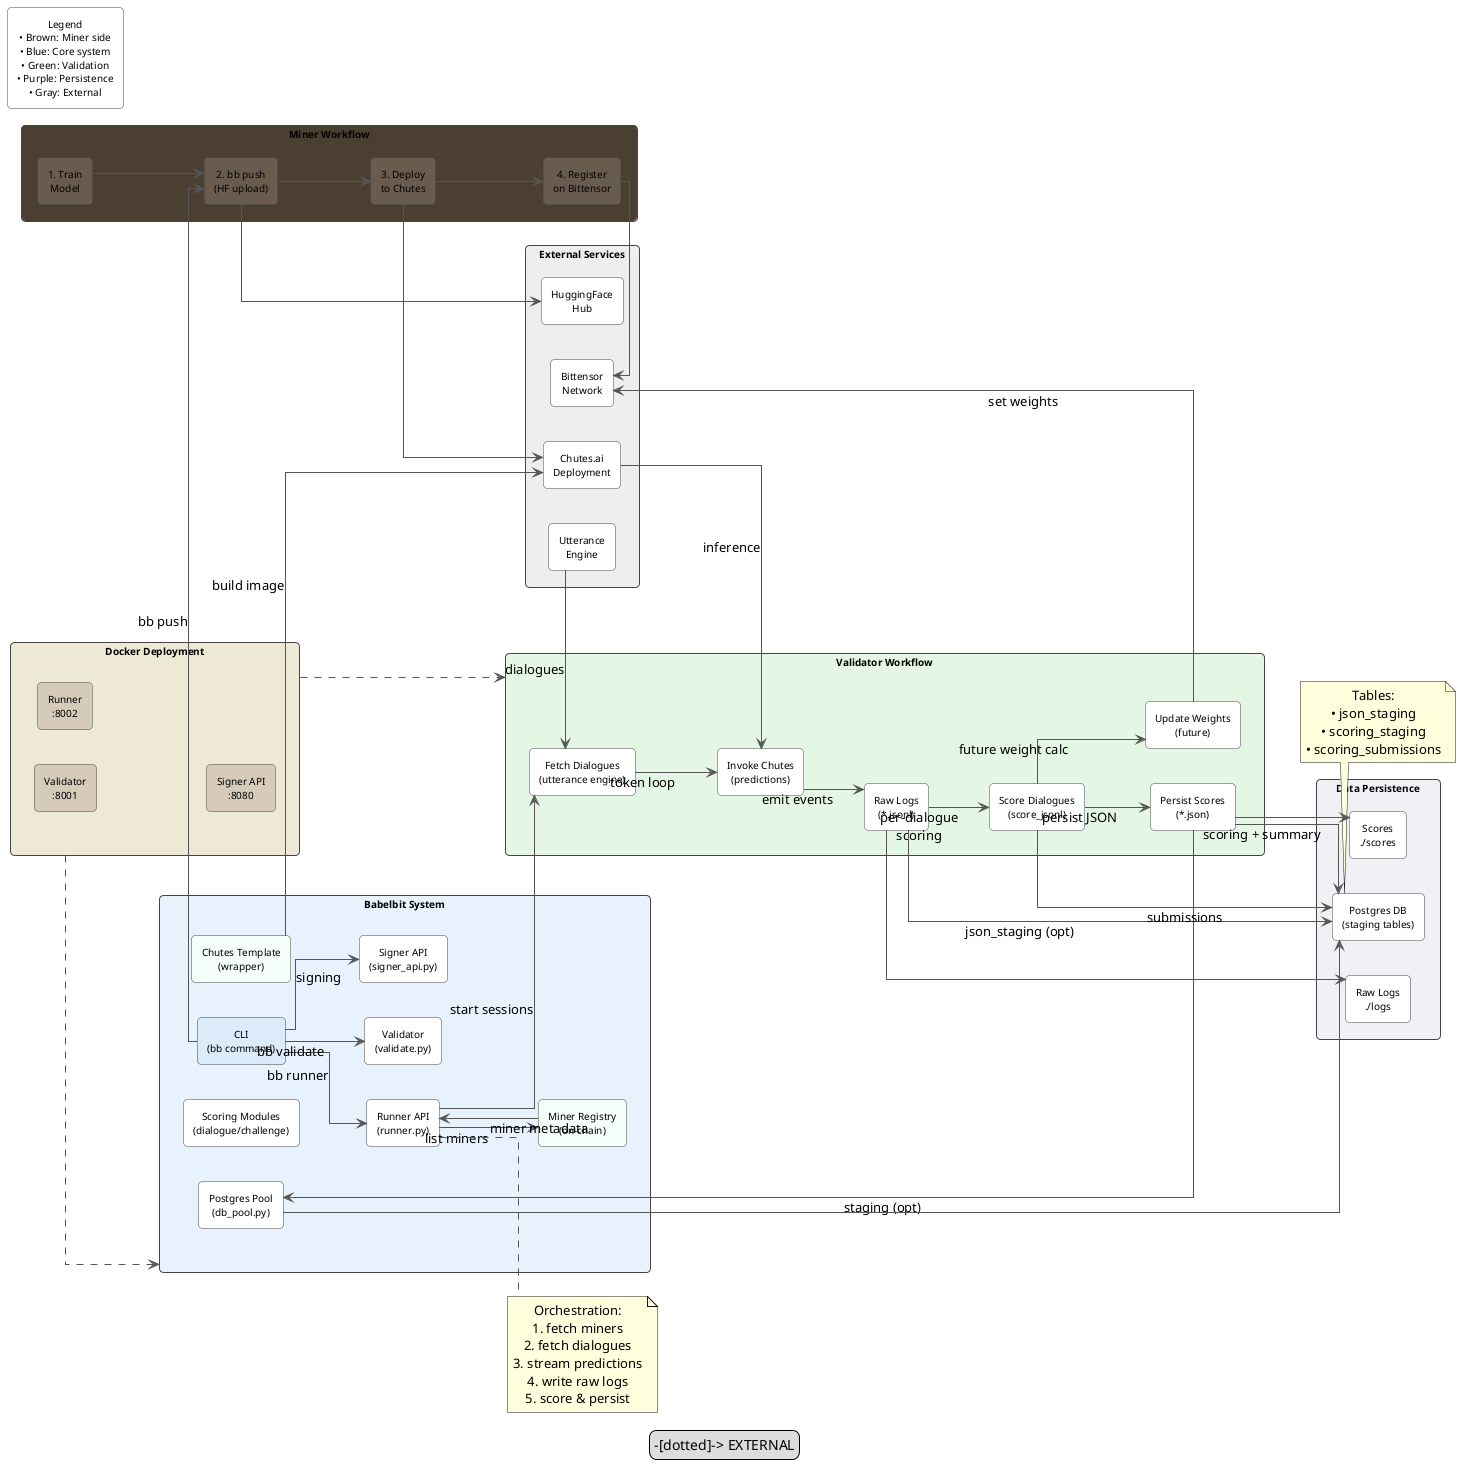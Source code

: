 @startuml
!define RECTANGLE_WIDTH 160
!define RECTANGLE_HEIGHT 40

left to right direction
skinparam linetype ortho
skinparam shadowing false
skinparam rectangle {
  BackgroundColor white
  BorderColor #444444
  RoundCorner 8
  FontSize 10
}
skinparam packageStyle rectangle
skinparam defaultTextAlignment center
skinparam ArrowColor #555555
skinparam ArrowThickness 1
skinparam wrapWidth 140
skinparam maxMessageSize 120

' =============================================================
' High-Level Updated Architecture (2025-09)
' =============================================================
' Legend:
'  - Brown  : Miner-side responsibilities
'  - LightBlue : Core Babelbit validator / runner system
'  - LightGreen : Live validation workflow (runtime scoring + weighting)
'  - Beige  : Docker deployment units
'  - Gray   : External services
'  - Purple : Persistence / Data Artifacts
'

rectangle "Docker Deployment" as DOCKER #EEE9D5 {
  rectangle "Validator\n:8001" as VALIDATOR_C #D5CBB8
  rectangle "Runner\n:8002" as RUNNER_C #D5CBB8
  rectangle "Signer API\n:8080" as SIGNER_C #D5CBB8
}

package "Babelbit System" as CORE #E8F2FD {
  rectangle "CLI\n(bb command)" as CLI #DCEBFA
  rectangle "Runner API\n(runner.py)" as RUNNER_API #FFFFFF
  rectangle "Validator\n(validate.py)" as VALIDATE_P #FFFFFF
  rectangle "Signer API\n(signer_api.py)" as SIGNER_API #FFFFFF
  rectangle "Miner Registry\n(on-chain)" as REGISTRY #F5FFFA
  rectangle "Chutes Template\n(wrapper)" as CHUTES_TEMPLATE #F5FFFA
  rectangle "Scoring Modules\n(dialogue/challenge)" as SCORING_MODS #FFFFFF
  rectangle "Postgres Pool\n(db_pool.py)" as DB_POOL #FFFFFF
}

rectangle "Miner Workflow" as MINER_WF #4B3F32 {
  rectangle "1. Train\nModel" as TRAIN #6A5B4F
  rectangle "2. bb push\n(HF upload)" as PUSH #6A5B4F
  rectangle "3. Deploy\nto Chutes" as DEPLOY_CHUTES #6A5B4F
  rectangle "4. Register\non Bittensor" as REGISTER_BT #6A5B4F
}

rectangle "Validator Workflow" as VAL_WF #E4F7E4 {
  rectangle "Fetch Dialogues\n(utterance engine)" as FETCH_DIALOGUES #FFFFFF
  rectangle "Invoke Chutes\n(predictions)" as CALL_CHUTES #FFFFFF
  rectangle "Raw Logs\n(*.jsonl)" as RAW_LOGS #FFFFFF
  rectangle "Score Dialogues\n(score_jsonl)" as SCORE_DIALOGUES #FFFFFF
  rectangle "Persist Scores\n(*.json)" as PERSIST_SCORES #FFFFFF
  rectangle "Update Weights\n(future)" as UPDATE_WEIGHTS #FFFFFF
}

rectangle "Data Persistence" as DATA_PERSIST #F2F0F5 {
  rectangle "Raw Logs\n./logs" as LOG_DIR #FFFFFF
  rectangle "Scores\n./scores" as SCORES_DIR #FFFFFF
  rectangle "Postgres DB\n(staging tables)" as PG_DB #FFFFFF
}

rectangle "External Services" as EXTERNAL #EEEEEE {
  rectangle "HuggingFace\nHub" as HF #FFFFFF
  rectangle "Chutes.ai\nDeployment" as CHUTES_DEPLOY #FFFFFF
  rectangle "Bittensor\nNetwork" as BITTENSOR #FFFFFF
  rectangle "Utterance\nEngine" as UTT_ENGINE #FFFFFF
}


' Relationships (Deployment)
DOCKER -[dashed]-> CORE
DOCKER -[dashed]-> VAL_WF

' Miner workflow outward
TRAIN --> PUSH
PUSH --> DEPLOY_CHUTES
DEPLOY_CHUTES --> REGISTER_BT
PUSH --> HF
DEPLOY_CHUTES --> CHUTES_DEPLOY
REGISTER_BT --> BITTENSOR

' CLI interactions
CLI --> PUSH : bb push
CLI --> RUNNER_API : bb runner
CLI --> SIGNER_API : signing
CLI --> VALIDATE_P : bb validate

' Runner orchestration
RUNNER_API --> REGISTRY : list miners
RUNNER_API --> FETCH_DIALOGUES : start sessions
FETCH_DIALOGUES --> CALL_CHUTES : token loop
CALL_CHUTES --> RAW_LOGS : emit events
RAW_LOGS --> SCORE_DIALOGUES : per-dialogue scoring
SCORE_DIALOGUES --> PERSIST_SCORES : persist JSON
PERSIST_SCORES --> DB_POOL : staging (opt)

' Dialogue fetching pipeline
UTT_ENGINE --> FETCH_DIALOGUES : dialogues

' Scoring artifacts
RAW_LOGS --> LOG_DIR
PERSIST_SCORES --> SCORES_DIR

' Database writes (conditional BB_ENABLE_DB_WRITES)
DB_POOL --> PG_DB
RAW_LOGS --> PG_DB : json_staging (opt)
PERSIST_SCORES --> PG_DB : scoring + summary
SCORE_DIALOGUES --> PG_DB : submissions

' Registry & weighting
REGISTRY --> RUNNER_API : miner metadata
SCORE_DIALOGUES --> UPDATE_WEIGHTS : future weight calc
UPDATE_WEIGHTS --> BITTENSOR : set weights

' External re-scoring / offline analytics

' Template & chutes path
CHUTES_TEMPLATE --> CHUTES_DEPLOY : build image
CHUTES_DEPLOY --> CALL_CHUTES : inference

' Future extension (LLM/VLM advanced scoring)

note bottom of PG_DB
  Tables:
  • json_staging
  • scoring_staging  
  • scoring_submissions
end note

note right of RUNNER_API
  Orchestration:
  1. fetch miners
  2. fetch dialogues
  3. stream predictions
  4. write raw logs
  5. score & persist
end note

' Legend block
rectangle "Legend\n• Brown: Miner side\n• Blue: Core system\n• Green: Validation\n• Purple: Persistence\n• Gray: External" as LEGEND #FFFFFF
LEGEND -[dotted]-> CORE
LEGEND -[dotted]-> MINER_WF
LEGEND -[dotted]-> VAL_WF
LEGEND -[dotted]-> DATA_PERSIST
LEGEND -[dotted]-> EXTERNAL

@enduml
